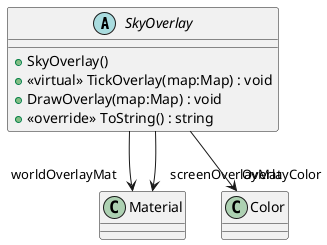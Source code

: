 @startuml
abstract class SkyOverlay {
    + SkyOverlay()
    + <<virtual>> TickOverlay(map:Map) : void
    + DrawOverlay(map:Map) : void
    + <<override>> ToString() : string
}
SkyOverlay --> "worldOverlayMat" Material
SkyOverlay --> "screenOverlayMat" Material
SkyOverlay --> "OverlayColor" Color
@enduml

